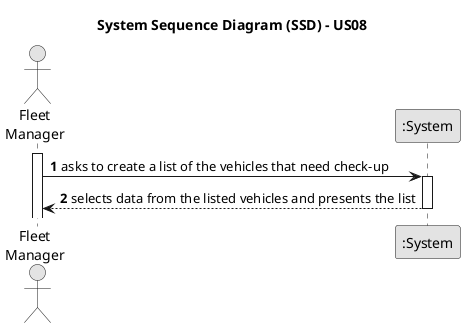 @startuml
skinparam monochrome true
skinparam packageStyle rectangle
skinparam shadowing false

title System Sequence Diagram (SSD) - US08

autonumber

actor "Fleet\nManager" as Employee
participant ":System" as System

activate Employee

    Employee -> System : asks to create a list of the vehicles that need check-up
    activate System

        System --> Employee : selects data from the listed vehicles and presents the list
    deactivate System

@enduml